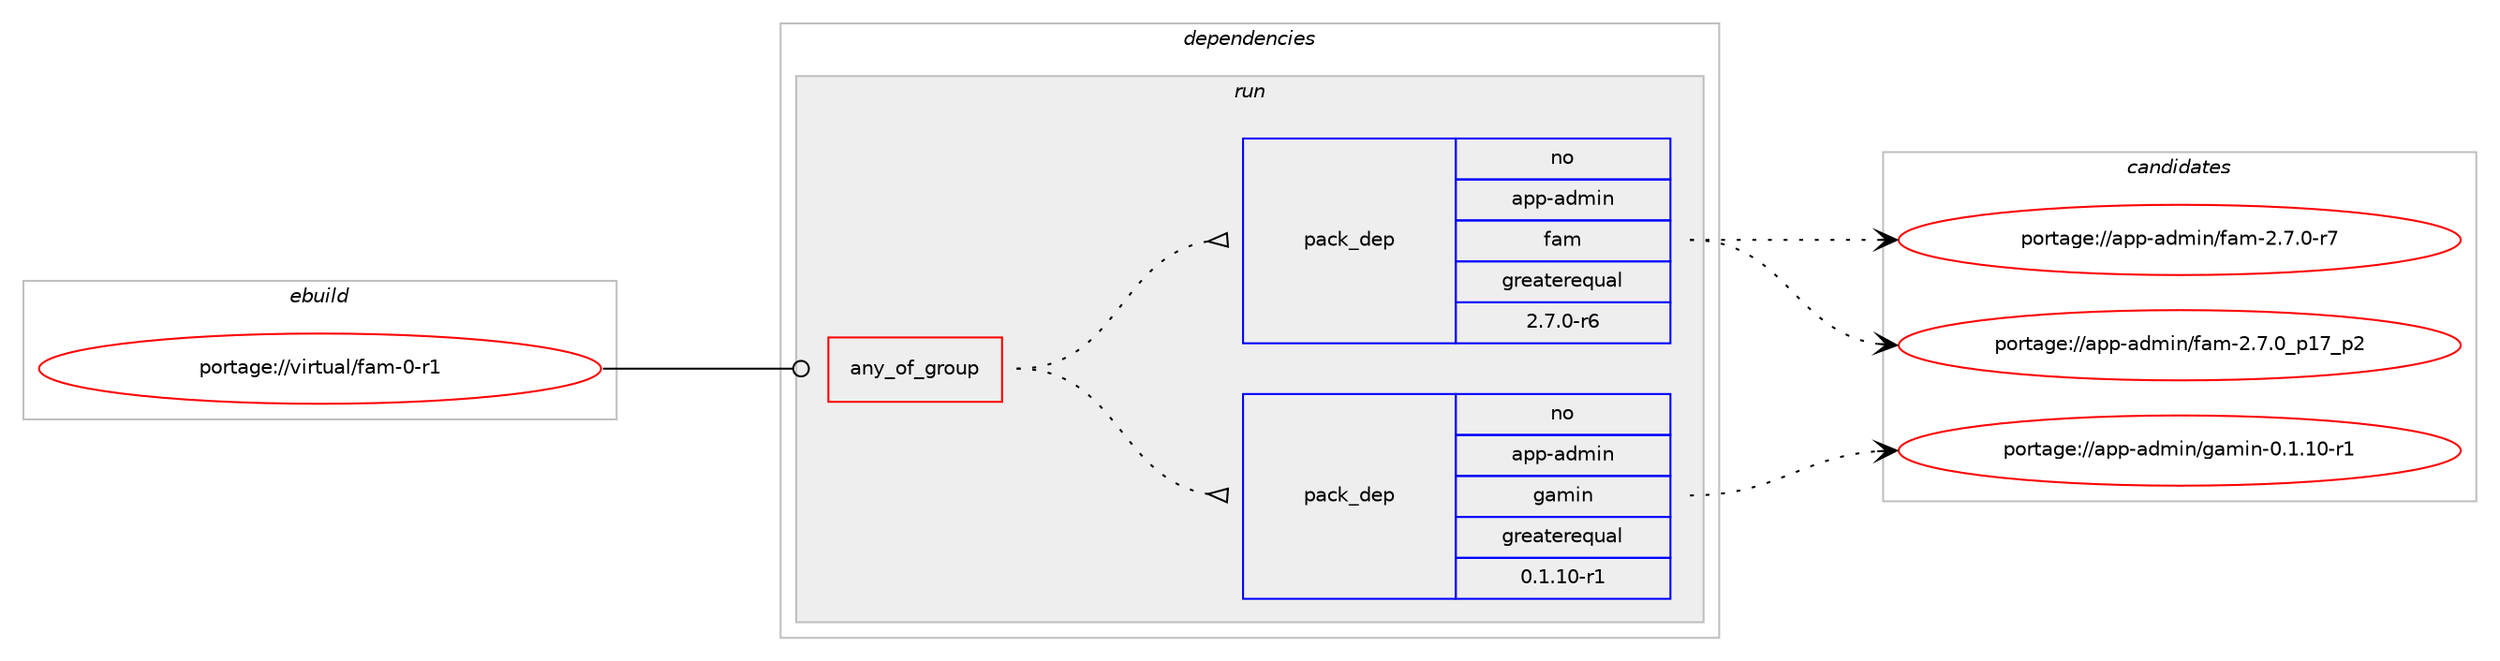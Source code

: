 digraph prolog {

# *************
# Graph options
# *************

newrank=true;
concentrate=true;
compound=true;
graph [rankdir=LR,fontname=Helvetica,fontsize=10,ranksep=1.5];#, ranksep=2.5, nodesep=0.2];
edge  [arrowhead=vee];
node  [fontname=Helvetica,fontsize=10];

# **********
# The ebuild
# **********

subgraph cluster_leftcol {
color=gray;
rank=same;
label=<<i>ebuild</i>>;
id [label="portage://virtual/fam-0-r1", color=red, width=4, href="../virtual/fam-0-r1.svg"];
}

# ****************
# The dependencies
# ****************

subgraph cluster_midcol {
color=gray;
label=<<i>dependencies</i>>;
subgraph cluster_compile {
fillcolor="#eeeeee";
style=filled;
label=<<i>compile</i>>;
}
subgraph cluster_compileandrun {
fillcolor="#eeeeee";
style=filled;
label=<<i>compile and run</i>>;
}
subgraph cluster_run {
fillcolor="#eeeeee";
style=filled;
label=<<i>run</i>>;
subgraph any543 {
dependency20993 [label=<<TABLE BORDER="0" CELLBORDER="1" CELLSPACING="0" CELLPADDING="4"><TR><TD CELLPADDING="10">any_of_group</TD></TR></TABLE>>, shape=none, color=red];subgraph pack17360 {
dependency20994 [label=<<TABLE BORDER="0" CELLBORDER="1" CELLSPACING="0" CELLPADDING="4" WIDTH="220"><TR><TD ROWSPAN="6" CELLPADDING="30">pack_dep</TD></TR><TR><TD WIDTH="110">no</TD></TR><TR><TD>app-admin</TD></TR><TR><TD>gamin</TD></TR><TR><TD>greaterequal</TD></TR><TR><TD>0.1.10-r1</TD></TR></TABLE>>, shape=none, color=blue];
}
dependency20993:e -> dependency20994:w [weight=20,style="dotted",arrowhead="oinv"];
subgraph pack17361 {
dependency20995 [label=<<TABLE BORDER="0" CELLBORDER="1" CELLSPACING="0" CELLPADDING="4" WIDTH="220"><TR><TD ROWSPAN="6" CELLPADDING="30">pack_dep</TD></TR><TR><TD WIDTH="110">no</TD></TR><TR><TD>app-admin</TD></TR><TR><TD>fam</TD></TR><TR><TD>greaterequal</TD></TR><TR><TD>2.7.0-r6</TD></TR></TABLE>>, shape=none, color=blue];
}
dependency20993:e -> dependency20995:w [weight=20,style="dotted",arrowhead="oinv"];
}
id:e -> dependency20993:w [weight=20,style="solid",arrowhead="odot"];
}
}

# **************
# The candidates
# **************

subgraph cluster_choices {
rank=same;
color=gray;
label=<<i>candidates</i>>;

subgraph choice17360 {
color=black;
nodesep=1;
choice9711211245971001091051104710397109105110454846494649484511449 [label="portage://app-admin/gamin-0.1.10-r1", color=red, width=4,href="../app-admin/gamin-0.1.10-r1.svg"];
dependency20994:e -> choice9711211245971001091051104710397109105110454846494649484511449:w [style=dotted,weight="100"];
}
subgraph choice17361 {
color=black;
nodesep=1;
choice97112112459710010910511047102971094550465546489511249559511250 [label="portage://app-admin/fam-2.7.0_p17_p2", color=red, width=4,href="../app-admin/fam-2.7.0_p17_p2.svg"];
choice97112112459710010910511047102971094550465546484511455 [label="portage://app-admin/fam-2.7.0-r7", color=red, width=4,href="../app-admin/fam-2.7.0-r7.svg"];
dependency20995:e -> choice97112112459710010910511047102971094550465546489511249559511250:w [style=dotted,weight="100"];
dependency20995:e -> choice97112112459710010910511047102971094550465546484511455:w [style=dotted,weight="100"];
}
}

}
